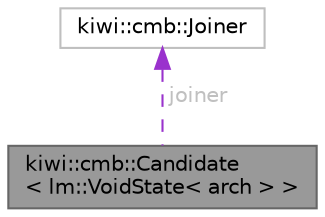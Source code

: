 digraph "kiwi::cmb::Candidate&lt; lm::VoidState&lt; arch &gt; &gt;"
{
 // LATEX_PDF_SIZE
  bgcolor="transparent";
  edge [fontname=Helvetica,fontsize=10,labelfontname=Helvetica,labelfontsize=10];
  node [fontname=Helvetica,fontsize=10,shape=box,height=0.2,width=0.4];
  Node1 [id="Node000001",label="kiwi::cmb::Candidate\l\< lm::VoidState\< arch \> \>",height=0.2,width=0.4,color="gray40", fillcolor="grey60", style="filled", fontcolor="black",tooltip=" "];
  Node2 -> Node1 [id="edge1_Node000001_Node000002",dir="back",color="darkorchid3",style="dashed",tooltip=" ",label=" joiner",fontcolor="grey" ];
  Node2 [id="Node000002",label="kiwi::cmb::Joiner",height=0.2,width=0.4,color="grey75", fillcolor="white", style="filled",URL="$classkiwi_1_1cmb_1_1Joiner.html",tooltip=" "];
}
